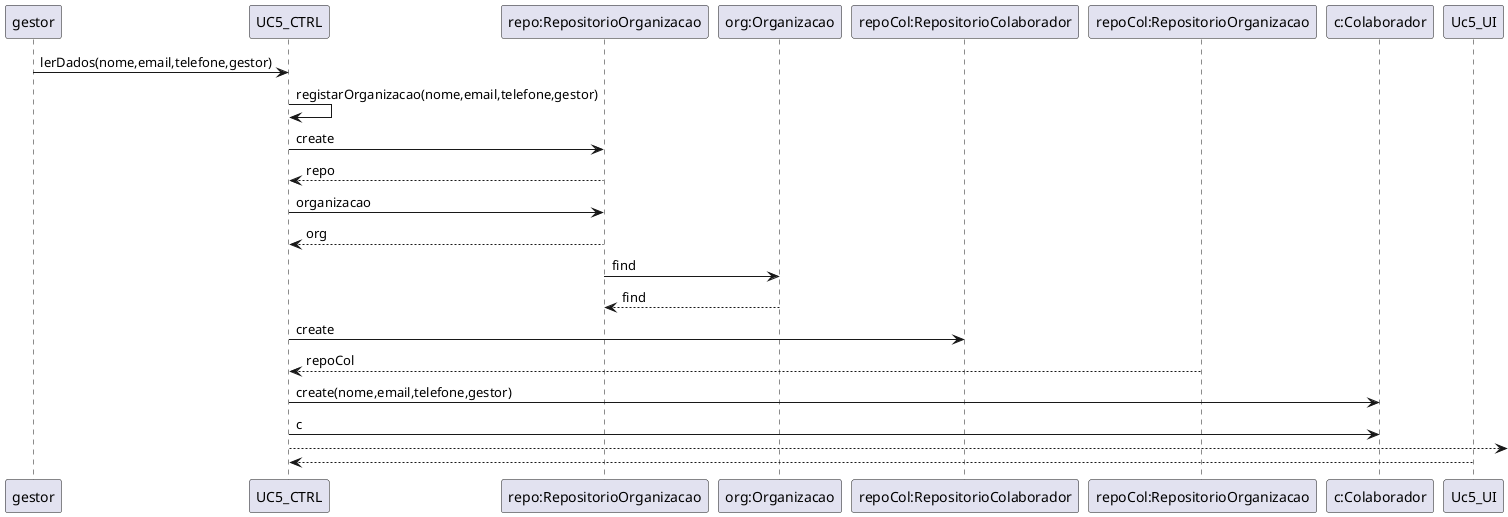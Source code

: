 @startuml



gestor -> UC5_CTRL: lerDados(nome,email,telefone,gestor)

UC5_CTRL -> UC5_CTRL: registarOrganizacao(nome,email,telefone,gestor)
UC5_CTRL -> "repo:RepositorioOrganizacao": create
UC5_CTRL <-- "repo:RepositorioOrganizacao": repo

UC5_CTRL -> "repo:RepositorioOrganizacao": organizacao
UC5_CTRL <-- "repo:RepositorioOrganizacao": org

"repo:RepositorioOrganizacao" -> "org:Organizacao": find
"repo:RepositorioOrganizacao" <-- "org:Organizacao": find

UC5_CTRL -> "repoCol:RepositorioColaborador": create
UC5_CTRL <-- "repoCol:RepositorioOrganizacao": repoCol

UC5_CTRL -> "c:Colaborador": create(nome,email,telefone,gestor)
UC5_CTRL -> "c:Colaborador": c

UC5_CTRL --> 
Uc5_UI --> UC5_CTRL: 

@enduml
